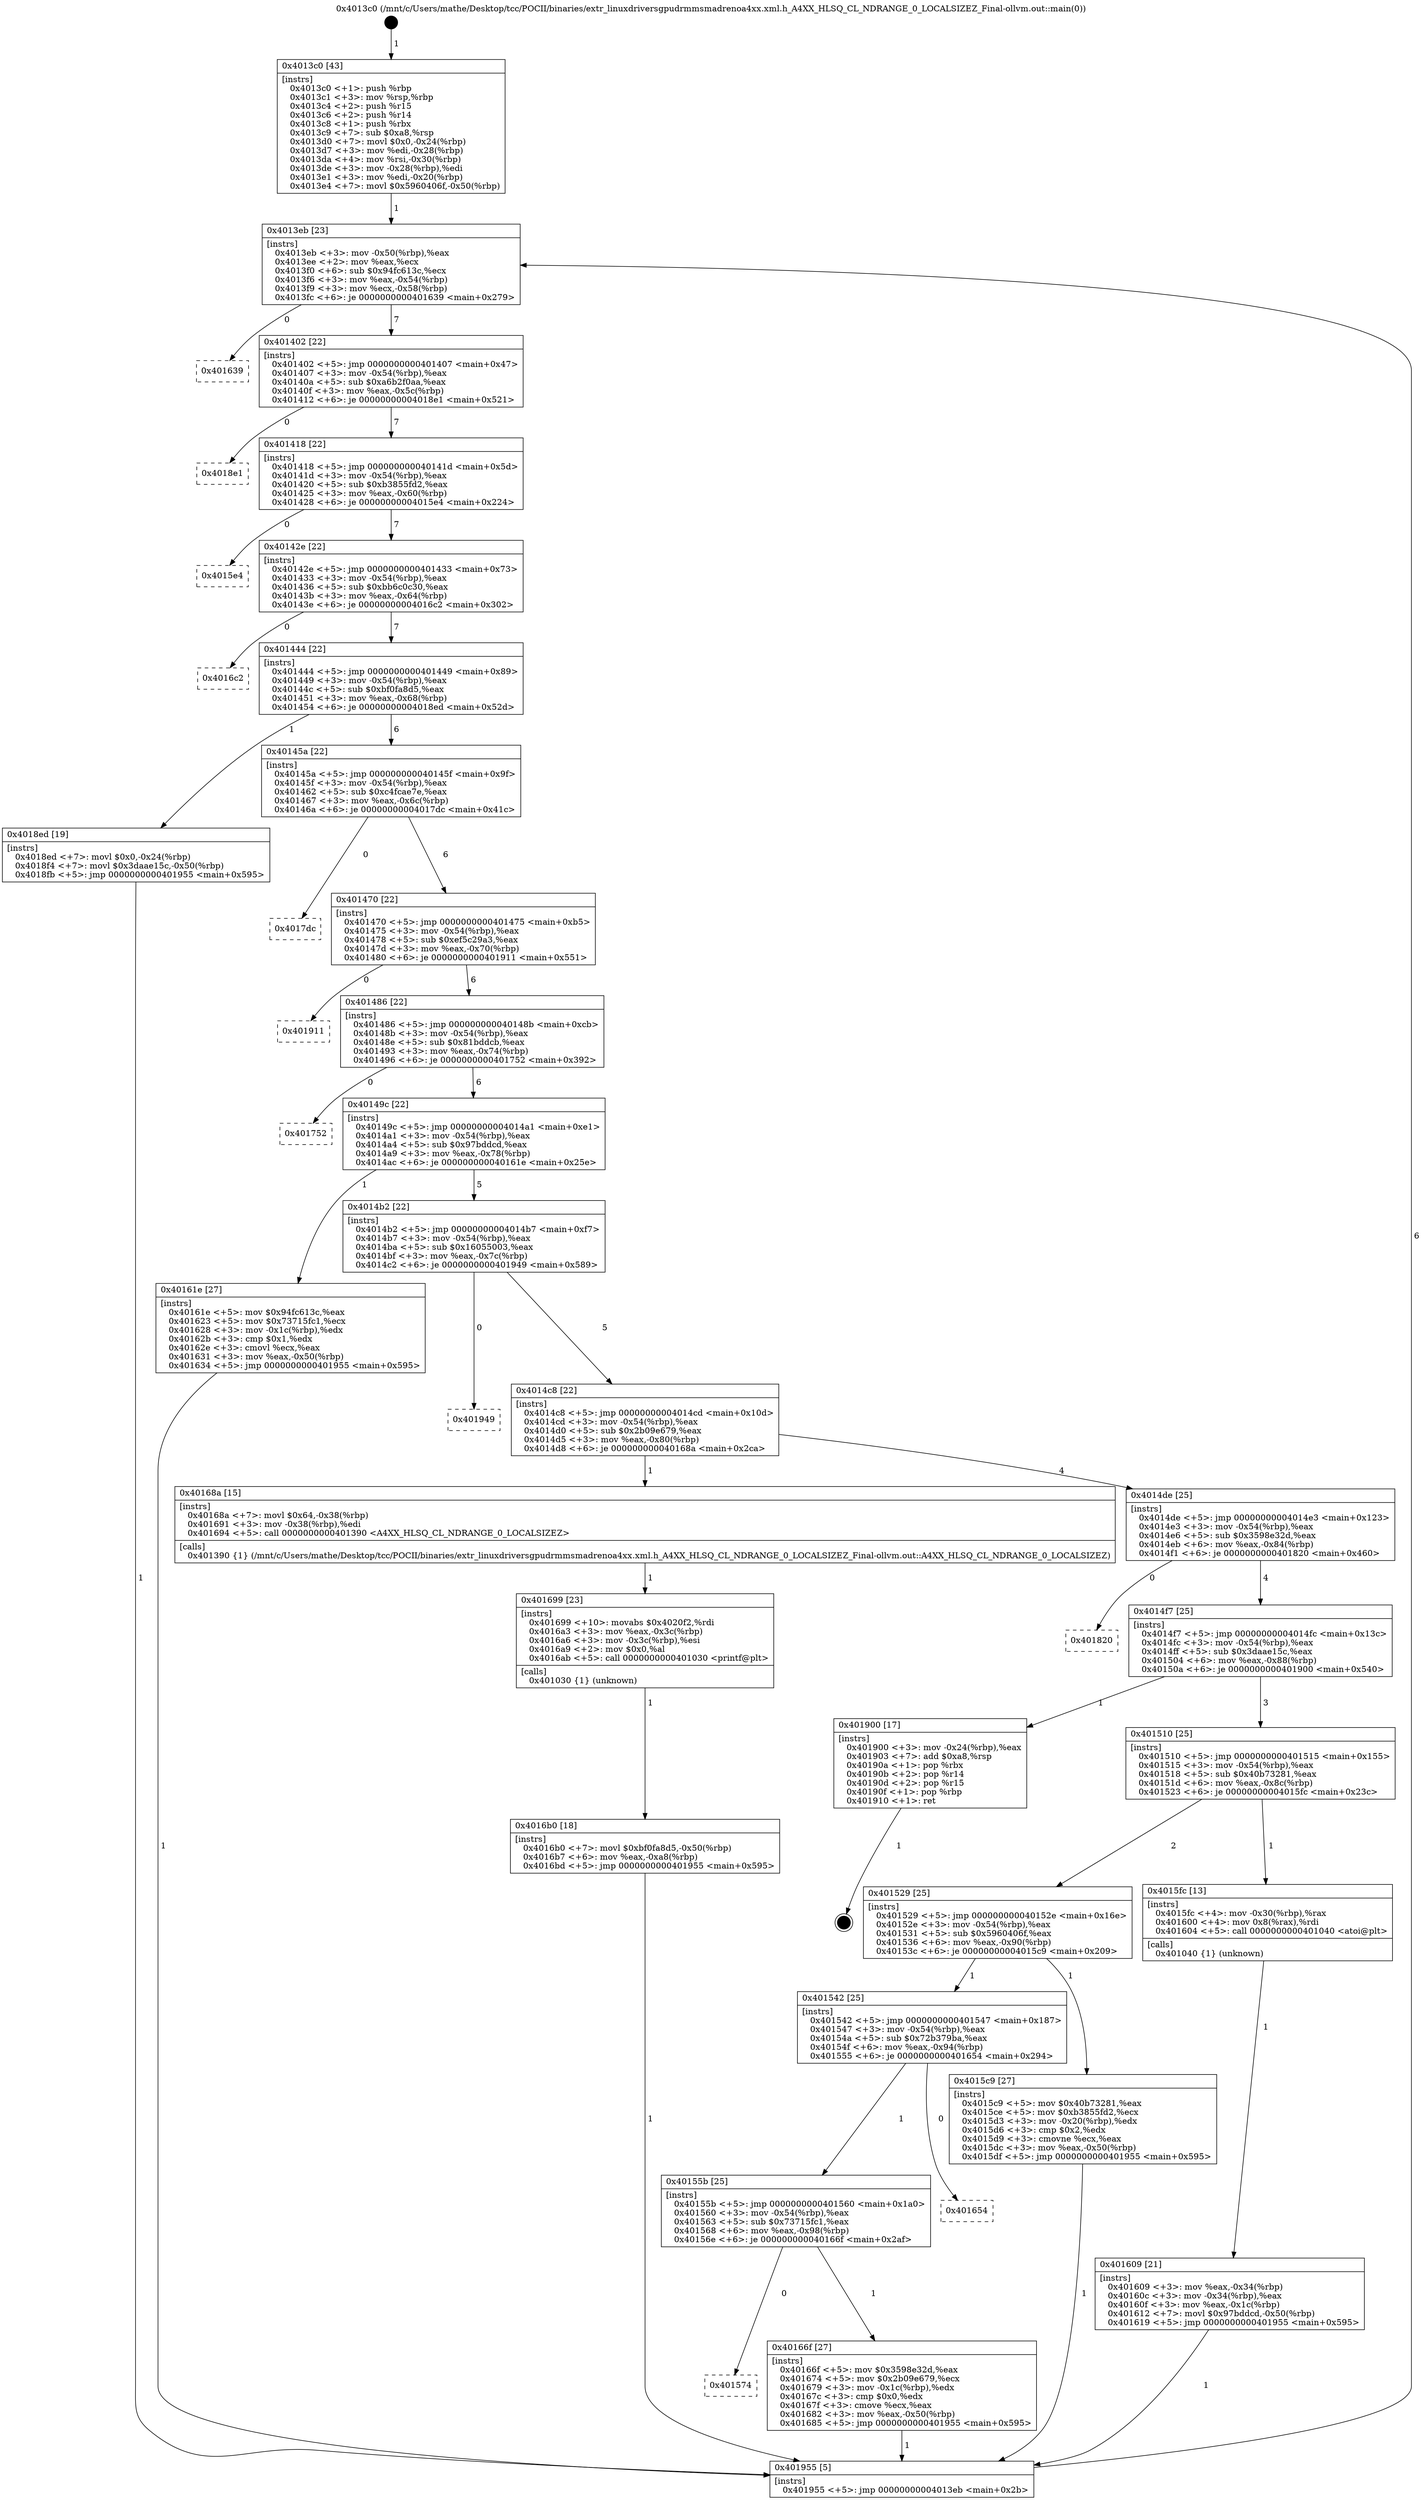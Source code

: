 digraph "0x4013c0" {
  label = "0x4013c0 (/mnt/c/Users/mathe/Desktop/tcc/POCII/binaries/extr_linuxdriversgpudrmmsmadrenoa4xx.xml.h_A4XX_HLSQ_CL_NDRANGE_0_LOCALSIZEZ_Final-ollvm.out::main(0))"
  labelloc = "t"
  node[shape=record]

  Entry [label="",width=0.3,height=0.3,shape=circle,fillcolor=black,style=filled]
  "0x4013eb" [label="{
     0x4013eb [23]\l
     | [instrs]\l
     &nbsp;&nbsp;0x4013eb \<+3\>: mov -0x50(%rbp),%eax\l
     &nbsp;&nbsp;0x4013ee \<+2\>: mov %eax,%ecx\l
     &nbsp;&nbsp;0x4013f0 \<+6\>: sub $0x94fc613c,%ecx\l
     &nbsp;&nbsp;0x4013f6 \<+3\>: mov %eax,-0x54(%rbp)\l
     &nbsp;&nbsp;0x4013f9 \<+3\>: mov %ecx,-0x58(%rbp)\l
     &nbsp;&nbsp;0x4013fc \<+6\>: je 0000000000401639 \<main+0x279\>\l
  }"]
  "0x401639" [label="{
     0x401639\l
  }", style=dashed]
  "0x401402" [label="{
     0x401402 [22]\l
     | [instrs]\l
     &nbsp;&nbsp;0x401402 \<+5\>: jmp 0000000000401407 \<main+0x47\>\l
     &nbsp;&nbsp;0x401407 \<+3\>: mov -0x54(%rbp),%eax\l
     &nbsp;&nbsp;0x40140a \<+5\>: sub $0xa6b2f0aa,%eax\l
     &nbsp;&nbsp;0x40140f \<+3\>: mov %eax,-0x5c(%rbp)\l
     &nbsp;&nbsp;0x401412 \<+6\>: je 00000000004018e1 \<main+0x521\>\l
  }"]
  Exit [label="",width=0.3,height=0.3,shape=circle,fillcolor=black,style=filled,peripheries=2]
  "0x4018e1" [label="{
     0x4018e1\l
  }", style=dashed]
  "0x401418" [label="{
     0x401418 [22]\l
     | [instrs]\l
     &nbsp;&nbsp;0x401418 \<+5\>: jmp 000000000040141d \<main+0x5d\>\l
     &nbsp;&nbsp;0x40141d \<+3\>: mov -0x54(%rbp),%eax\l
     &nbsp;&nbsp;0x401420 \<+5\>: sub $0xb3855fd2,%eax\l
     &nbsp;&nbsp;0x401425 \<+3\>: mov %eax,-0x60(%rbp)\l
     &nbsp;&nbsp;0x401428 \<+6\>: je 00000000004015e4 \<main+0x224\>\l
  }"]
  "0x4016b0" [label="{
     0x4016b0 [18]\l
     | [instrs]\l
     &nbsp;&nbsp;0x4016b0 \<+7\>: movl $0xbf0fa8d5,-0x50(%rbp)\l
     &nbsp;&nbsp;0x4016b7 \<+6\>: mov %eax,-0xa8(%rbp)\l
     &nbsp;&nbsp;0x4016bd \<+5\>: jmp 0000000000401955 \<main+0x595\>\l
  }"]
  "0x4015e4" [label="{
     0x4015e4\l
  }", style=dashed]
  "0x40142e" [label="{
     0x40142e [22]\l
     | [instrs]\l
     &nbsp;&nbsp;0x40142e \<+5\>: jmp 0000000000401433 \<main+0x73\>\l
     &nbsp;&nbsp;0x401433 \<+3\>: mov -0x54(%rbp),%eax\l
     &nbsp;&nbsp;0x401436 \<+5\>: sub $0xbb6c0c30,%eax\l
     &nbsp;&nbsp;0x40143b \<+3\>: mov %eax,-0x64(%rbp)\l
     &nbsp;&nbsp;0x40143e \<+6\>: je 00000000004016c2 \<main+0x302\>\l
  }"]
  "0x401699" [label="{
     0x401699 [23]\l
     | [instrs]\l
     &nbsp;&nbsp;0x401699 \<+10\>: movabs $0x4020f2,%rdi\l
     &nbsp;&nbsp;0x4016a3 \<+3\>: mov %eax,-0x3c(%rbp)\l
     &nbsp;&nbsp;0x4016a6 \<+3\>: mov -0x3c(%rbp),%esi\l
     &nbsp;&nbsp;0x4016a9 \<+2\>: mov $0x0,%al\l
     &nbsp;&nbsp;0x4016ab \<+5\>: call 0000000000401030 \<printf@plt\>\l
     | [calls]\l
     &nbsp;&nbsp;0x401030 \{1\} (unknown)\l
  }"]
  "0x4016c2" [label="{
     0x4016c2\l
  }", style=dashed]
  "0x401444" [label="{
     0x401444 [22]\l
     | [instrs]\l
     &nbsp;&nbsp;0x401444 \<+5\>: jmp 0000000000401449 \<main+0x89\>\l
     &nbsp;&nbsp;0x401449 \<+3\>: mov -0x54(%rbp),%eax\l
     &nbsp;&nbsp;0x40144c \<+5\>: sub $0xbf0fa8d5,%eax\l
     &nbsp;&nbsp;0x401451 \<+3\>: mov %eax,-0x68(%rbp)\l
     &nbsp;&nbsp;0x401454 \<+6\>: je 00000000004018ed \<main+0x52d\>\l
  }"]
  "0x401574" [label="{
     0x401574\l
  }", style=dashed]
  "0x4018ed" [label="{
     0x4018ed [19]\l
     | [instrs]\l
     &nbsp;&nbsp;0x4018ed \<+7\>: movl $0x0,-0x24(%rbp)\l
     &nbsp;&nbsp;0x4018f4 \<+7\>: movl $0x3daae15c,-0x50(%rbp)\l
     &nbsp;&nbsp;0x4018fb \<+5\>: jmp 0000000000401955 \<main+0x595\>\l
  }"]
  "0x40145a" [label="{
     0x40145a [22]\l
     | [instrs]\l
     &nbsp;&nbsp;0x40145a \<+5\>: jmp 000000000040145f \<main+0x9f\>\l
     &nbsp;&nbsp;0x40145f \<+3\>: mov -0x54(%rbp),%eax\l
     &nbsp;&nbsp;0x401462 \<+5\>: sub $0xc4fcae7e,%eax\l
     &nbsp;&nbsp;0x401467 \<+3\>: mov %eax,-0x6c(%rbp)\l
     &nbsp;&nbsp;0x40146a \<+6\>: je 00000000004017dc \<main+0x41c\>\l
  }"]
  "0x40166f" [label="{
     0x40166f [27]\l
     | [instrs]\l
     &nbsp;&nbsp;0x40166f \<+5\>: mov $0x3598e32d,%eax\l
     &nbsp;&nbsp;0x401674 \<+5\>: mov $0x2b09e679,%ecx\l
     &nbsp;&nbsp;0x401679 \<+3\>: mov -0x1c(%rbp),%edx\l
     &nbsp;&nbsp;0x40167c \<+3\>: cmp $0x0,%edx\l
     &nbsp;&nbsp;0x40167f \<+3\>: cmove %ecx,%eax\l
     &nbsp;&nbsp;0x401682 \<+3\>: mov %eax,-0x50(%rbp)\l
     &nbsp;&nbsp;0x401685 \<+5\>: jmp 0000000000401955 \<main+0x595\>\l
  }"]
  "0x4017dc" [label="{
     0x4017dc\l
  }", style=dashed]
  "0x401470" [label="{
     0x401470 [22]\l
     | [instrs]\l
     &nbsp;&nbsp;0x401470 \<+5\>: jmp 0000000000401475 \<main+0xb5\>\l
     &nbsp;&nbsp;0x401475 \<+3\>: mov -0x54(%rbp),%eax\l
     &nbsp;&nbsp;0x401478 \<+5\>: sub $0xef5c29a3,%eax\l
     &nbsp;&nbsp;0x40147d \<+3\>: mov %eax,-0x70(%rbp)\l
     &nbsp;&nbsp;0x401480 \<+6\>: je 0000000000401911 \<main+0x551\>\l
  }"]
  "0x40155b" [label="{
     0x40155b [25]\l
     | [instrs]\l
     &nbsp;&nbsp;0x40155b \<+5\>: jmp 0000000000401560 \<main+0x1a0\>\l
     &nbsp;&nbsp;0x401560 \<+3\>: mov -0x54(%rbp),%eax\l
     &nbsp;&nbsp;0x401563 \<+5\>: sub $0x73715fc1,%eax\l
     &nbsp;&nbsp;0x401568 \<+6\>: mov %eax,-0x98(%rbp)\l
     &nbsp;&nbsp;0x40156e \<+6\>: je 000000000040166f \<main+0x2af\>\l
  }"]
  "0x401911" [label="{
     0x401911\l
  }", style=dashed]
  "0x401486" [label="{
     0x401486 [22]\l
     | [instrs]\l
     &nbsp;&nbsp;0x401486 \<+5\>: jmp 000000000040148b \<main+0xcb\>\l
     &nbsp;&nbsp;0x40148b \<+3\>: mov -0x54(%rbp),%eax\l
     &nbsp;&nbsp;0x40148e \<+5\>: sub $0x81bddcb,%eax\l
     &nbsp;&nbsp;0x401493 \<+3\>: mov %eax,-0x74(%rbp)\l
     &nbsp;&nbsp;0x401496 \<+6\>: je 0000000000401752 \<main+0x392\>\l
  }"]
  "0x401654" [label="{
     0x401654\l
  }", style=dashed]
  "0x401752" [label="{
     0x401752\l
  }", style=dashed]
  "0x40149c" [label="{
     0x40149c [22]\l
     | [instrs]\l
     &nbsp;&nbsp;0x40149c \<+5\>: jmp 00000000004014a1 \<main+0xe1\>\l
     &nbsp;&nbsp;0x4014a1 \<+3\>: mov -0x54(%rbp),%eax\l
     &nbsp;&nbsp;0x4014a4 \<+5\>: sub $0x97bddcd,%eax\l
     &nbsp;&nbsp;0x4014a9 \<+3\>: mov %eax,-0x78(%rbp)\l
     &nbsp;&nbsp;0x4014ac \<+6\>: je 000000000040161e \<main+0x25e\>\l
  }"]
  "0x401609" [label="{
     0x401609 [21]\l
     | [instrs]\l
     &nbsp;&nbsp;0x401609 \<+3\>: mov %eax,-0x34(%rbp)\l
     &nbsp;&nbsp;0x40160c \<+3\>: mov -0x34(%rbp),%eax\l
     &nbsp;&nbsp;0x40160f \<+3\>: mov %eax,-0x1c(%rbp)\l
     &nbsp;&nbsp;0x401612 \<+7\>: movl $0x97bddcd,-0x50(%rbp)\l
     &nbsp;&nbsp;0x401619 \<+5\>: jmp 0000000000401955 \<main+0x595\>\l
  }"]
  "0x40161e" [label="{
     0x40161e [27]\l
     | [instrs]\l
     &nbsp;&nbsp;0x40161e \<+5\>: mov $0x94fc613c,%eax\l
     &nbsp;&nbsp;0x401623 \<+5\>: mov $0x73715fc1,%ecx\l
     &nbsp;&nbsp;0x401628 \<+3\>: mov -0x1c(%rbp),%edx\l
     &nbsp;&nbsp;0x40162b \<+3\>: cmp $0x1,%edx\l
     &nbsp;&nbsp;0x40162e \<+3\>: cmovl %ecx,%eax\l
     &nbsp;&nbsp;0x401631 \<+3\>: mov %eax,-0x50(%rbp)\l
     &nbsp;&nbsp;0x401634 \<+5\>: jmp 0000000000401955 \<main+0x595\>\l
  }"]
  "0x4014b2" [label="{
     0x4014b2 [22]\l
     | [instrs]\l
     &nbsp;&nbsp;0x4014b2 \<+5\>: jmp 00000000004014b7 \<main+0xf7\>\l
     &nbsp;&nbsp;0x4014b7 \<+3\>: mov -0x54(%rbp),%eax\l
     &nbsp;&nbsp;0x4014ba \<+5\>: sub $0x16055003,%eax\l
     &nbsp;&nbsp;0x4014bf \<+3\>: mov %eax,-0x7c(%rbp)\l
     &nbsp;&nbsp;0x4014c2 \<+6\>: je 0000000000401949 \<main+0x589\>\l
  }"]
  "0x4013c0" [label="{
     0x4013c0 [43]\l
     | [instrs]\l
     &nbsp;&nbsp;0x4013c0 \<+1\>: push %rbp\l
     &nbsp;&nbsp;0x4013c1 \<+3\>: mov %rsp,%rbp\l
     &nbsp;&nbsp;0x4013c4 \<+2\>: push %r15\l
     &nbsp;&nbsp;0x4013c6 \<+2\>: push %r14\l
     &nbsp;&nbsp;0x4013c8 \<+1\>: push %rbx\l
     &nbsp;&nbsp;0x4013c9 \<+7\>: sub $0xa8,%rsp\l
     &nbsp;&nbsp;0x4013d0 \<+7\>: movl $0x0,-0x24(%rbp)\l
     &nbsp;&nbsp;0x4013d7 \<+3\>: mov %edi,-0x28(%rbp)\l
     &nbsp;&nbsp;0x4013da \<+4\>: mov %rsi,-0x30(%rbp)\l
     &nbsp;&nbsp;0x4013de \<+3\>: mov -0x28(%rbp),%edi\l
     &nbsp;&nbsp;0x4013e1 \<+3\>: mov %edi,-0x20(%rbp)\l
     &nbsp;&nbsp;0x4013e4 \<+7\>: movl $0x5960406f,-0x50(%rbp)\l
  }"]
  "0x401949" [label="{
     0x401949\l
  }", style=dashed]
  "0x4014c8" [label="{
     0x4014c8 [22]\l
     | [instrs]\l
     &nbsp;&nbsp;0x4014c8 \<+5\>: jmp 00000000004014cd \<main+0x10d\>\l
     &nbsp;&nbsp;0x4014cd \<+3\>: mov -0x54(%rbp),%eax\l
     &nbsp;&nbsp;0x4014d0 \<+5\>: sub $0x2b09e679,%eax\l
     &nbsp;&nbsp;0x4014d5 \<+3\>: mov %eax,-0x80(%rbp)\l
     &nbsp;&nbsp;0x4014d8 \<+6\>: je 000000000040168a \<main+0x2ca\>\l
  }"]
  "0x401955" [label="{
     0x401955 [5]\l
     | [instrs]\l
     &nbsp;&nbsp;0x401955 \<+5\>: jmp 00000000004013eb \<main+0x2b\>\l
  }"]
  "0x40168a" [label="{
     0x40168a [15]\l
     | [instrs]\l
     &nbsp;&nbsp;0x40168a \<+7\>: movl $0x64,-0x38(%rbp)\l
     &nbsp;&nbsp;0x401691 \<+3\>: mov -0x38(%rbp),%edi\l
     &nbsp;&nbsp;0x401694 \<+5\>: call 0000000000401390 \<A4XX_HLSQ_CL_NDRANGE_0_LOCALSIZEZ\>\l
     | [calls]\l
     &nbsp;&nbsp;0x401390 \{1\} (/mnt/c/Users/mathe/Desktop/tcc/POCII/binaries/extr_linuxdriversgpudrmmsmadrenoa4xx.xml.h_A4XX_HLSQ_CL_NDRANGE_0_LOCALSIZEZ_Final-ollvm.out::A4XX_HLSQ_CL_NDRANGE_0_LOCALSIZEZ)\l
  }"]
  "0x4014de" [label="{
     0x4014de [25]\l
     | [instrs]\l
     &nbsp;&nbsp;0x4014de \<+5\>: jmp 00000000004014e3 \<main+0x123\>\l
     &nbsp;&nbsp;0x4014e3 \<+3\>: mov -0x54(%rbp),%eax\l
     &nbsp;&nbsp;0x4014e6 \<+5\>: sub $0x3598e32d,%eax\l
     &nbsp;&nbsp;0x4014eb \<+6\>: mov %eax,-0x84(%rbp)\l
     &nbsp;&nbsp;0x4014f1 \<+6\>: je 0000000000401820 \<main+0x460\>\l
  }"]
  "0x401542" [label="{
     0x401542 [25]\l
     | [instrs]\l
     &nbsp;&nbsp;0x401542 \<+5\>: jmp 0000000000401547 \<main+0x187\>\l
     &nbsp;&nbsp;0x401547 \<+3\>: mov -0x54(%rbp),%eax\l
     &nbsp;&nbsp;0x40154a \<+5\>: sub $0x72b379ba,%eax\l
     &nbsp;&nbsp;0x40154f \<+6\>: mov %eax,-0x94(%rbp)\l
     &nbsp;&nbsp;0x401555 \<+6\>: je 0000000000401654 \<main+0x294\>\l
  }"]
  "0x401820" [label="{
     0x401820\l
  }", style=dashed]
  "0x4014f7" [label="{
     0x4014f7 [25]\l
     | [instrs]\l
     &nbsp;&nbsp;0x4014f7 \<+5\>: jmp 00000000004014fc \<main+0x13c\>\l
     &nbsp;&nbsp;0x4014fc \<+3\>: mov -0x54(%rbp),%eax\l
     &nbsp;&nbsp;0x4014ff \<+5\>: sub $0x3daae15c,%eax\l
     &nbsp;&nbsp;0x401504 \<+6\>: mov %eax,-0x88(%rbp)\l
     &nbsp;&nbsp;0x40150a \<+6\>: je 0000000000401900 \<main+0x540\>\l
  }"]
  "0x4015c9" [label="{
     0x4015c9 [27]\l
     | [instrs]\l
     &nbsp;&nbsp;0x4015c9 \<+5\>: mov $0x40b73281,%eax\l
     &nbsp;&nbsp;0x4015ce \<+5\>: mov $0xb3855fd2,%ecx\l
     &nbsp;&nbsp;0x4015d3 \<+3\>: mov -0x20(%rbp),%edx\l
     &nbsp;&nbsp;0x4015d6 \<+3\>: cmp $0x2,%edx\l
     &nbsp;&nbsp;0x4015d9 \<+3\>: cmovne %ecx,%eax\l
     &nbsp;&nbsp;0x4015dc \<+3\>: mov %eax,-0x50(%rbp)\l
     &nbsp;&nbsp;0x4015df \<+5\>: jmp 0000000000401955 \<main+0x595\>\l
  }"]
  "0x401900" [label="{
     0x401900 [17]\l
     | [instrs]\l
     &nbsp;&nbsp;0x401900 \<+3\>: mov -0x24(%rbp),%eax\l
     &nbsp;&nbsp;0x401903 \<+7\>: add $0xa8,%rsp\l
     &nbsp;&nbsp;0x40190a \<+1\>: pop %rbx\l
     &nbsp;&nbsp;0x40190b \<+2\>: pop %r14\l
     &nbsp;&nbsp;0x40190d \<+2\>: pop %r15\l
     &nbsp;&nbsp;0x40190f \<+1\>: pop %rbp\l
     &nbsp;&nbsp;0x401910 \<+1\>: ret\l
  }"]
  "0x401510" [label="{
     0x401510 [25]\l
     | [instrs]\l
     &nbsp;&nbsp;0x401510 \<+5\>: jmp 0000000000401515 \<main+0x155\>\l
     &nbsp;&nbsp;0x401515 \<+3\>: mov -0x54(%rbp),%eax\l
     &nbsp;&nbsp;0x401518 \<+5\>: sub $0x40b73281,%eax\l
     &nbsp;&nbsp;0x40151d \<+6\>: mov %eax,-0x8c(%rbp)\l
     &nbsp;&nbsp;0x401523 \<+6\>: je 00000000004015fc \<main+0x23c\>\l
  }"]
  "0x401529" [label="{
     0x401529 [25]\l
     | [instrs]\l
     &nbsp;&nbsp;0x401529 \<+5\>: jmp 000000000040152e \<main+0x16e\>\l
     &nbsp;&nbsp;0x40152e \<+3\>: mov -0x54(%rbp),%eax\l
     &nbsp;&nbsp;0x401531 \<+5\>: sub $0x5960406f,%eax\l
     &nbsp;&nbsp;0x401536 \<+6\>: mov %eax,-0x90(%rbp)\l
     &nbsp;&nbsp;0x40153c \<+6\>: je 00000000004015c9 \<main+0x209\>\l
  }"]
  "0x4015fc" [label="{
     0x4015fc [13]\l
     | [instrs]\l
     &nbsp;&nbsp;0x4015fc \<+4\>: mov -0x30(%rbp),%rax\l
     &nbsp;&nbsp;0x401600 \<+4\>: mov 0x8(%rax),%rdi\l
     &nbsp;&nbsp;0x401604 \<+5\>: call 0000000000401040 \<atoi@plt\>\l
     | [calls]\l
     &nbsp;&nbsp;0x401040 \{1\} (unknown)\l
  }"]
  Entry -> "0x4013c0" [label=" 1"]
  "0x4013eb" -> "0x401639" [label=" 0"]
  "0x4013eb" -> "0x401402" [label=" 7"]
  "0x401900" -> Exit [label=" 1"]
  "0x401402" -> "0x4018e1" [label=" 0"]
  "0x401402" -> "0x401418" [label=" 7"]
  "0x4018ed" -> "0x401955" [label=" 1"]
  "0x401418" -> "0x4015e4" [label=" 0"]
  "0x401418" -> "0x40142e" [label=" 7"]
  "0x4016b0" -> "0x401955" [label=" 1"]
  "0x40142e" -> "0x4016c2" [label=" 0"]
  "0x40142e" -> "0x401444" [label=" 7"]
  "0x401699" -> "0x4016b0" [label=" 1"]
  "0x401444" -> "0x4018ed" [label=" 1"]
  "0x401444" -> "0x40145a" [label=" 6"]
  "0x40168a" -> "0x401699" [label=" 1"]
  "0x40145a" -> "0x4017dc" [label=" 0"]
  "0x40145a" -> "0x401470" [label=" 6"]
  "0x40166f" -> "0x401955" [label=" 1"]
  "0x401470" -> "0x401911" [label=" 0"]
  "0x401470" -> "0x401486" [label=" 6"]
  "0x40155b" -> "0x40166f" [label=" 1"]
  "0x401486" -> "0x401752" [label=" 0"]
  "0x401486" -> "0x40149c" [label=" 6"]
  "0x40155b" -> "0x401574" [label=" 0"]
  "0x40149c" -> "0x40161e" [label=" 1"]
  "0x40149c" -> "0x4014b2" [label=" 5"]
  "0x401542" -> "0x401654" [label=" 0"]
  "0x4014b2" -> "0x401949" [label=" 0"]
  "0x4014b2" -> "0x4014c8" [label=" 5"]
  "0x401542" -> "0x40155b" [label=" 1"]
  "0x4014c8" -> "0x40168a" [label=" 1"]
  "0x4014c8" -> "0x4014de" [label=" 4"]
  "0x40161e" -> "0x401955" [label=" 1"]
  "0x4014de" -> "0x401820" [label=" 0"]
  "0x4014de" -> "0x4014f7" [label=" 4"]
  "0x401609" -> "0x401955" [label=" 1"]
  "0x4014f7" -> "0x401900" [label=" 1"]
  "0x4014f7" -> "0x401510" [label=" 3"]
  "0x4015fc" -> "0x401609" [label=" 1"]
  "0x401510" -> "0x4015fc" [label=" 1"]
  "0x401510" -> "0x401529" [label=" 2"]
  "0x401955" -> "0x4013eb" [label=" 6"]
  "0x401529" -> "0x4015c9" [label=" 1"]
  "0x401529" -> "0x401542" [label=" 1"]
  "0x4015c9" -> "0x401955" [label=" 1"]
  "0x4013c0" -> "0x4013eb" [label=" 1"]
}
